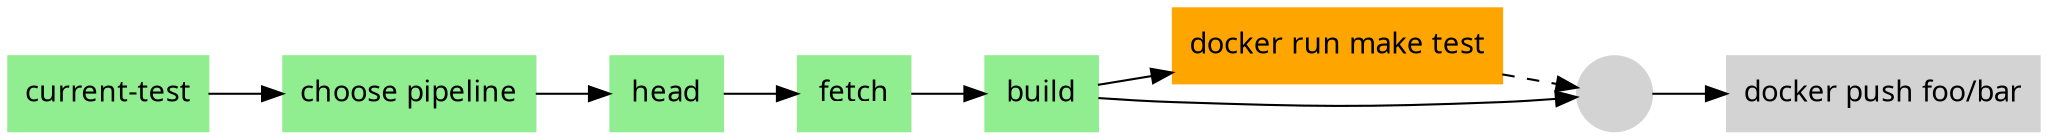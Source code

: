 digraph pipeline {
  graph [fontname="ui-system,sans-serif",bgcolor="transparent"]
  node [fontname="ui-system,sans-serif",shape="box"]
  edge [fontname="ui-system,sans-serif"]
  rankdir=LR
  n3 [label="current-test",color="#90ee90",fillcolor="#90ee90",style="filled",tooltip=" "]
  n2 [label="choose pipeline",color="#90ee90",fillcolor="#90ee90",style="filled",tooltip=" "]
  n8 [label="head",color="#90ee90",fillcolor="#90ee90",style="filled",tooltip=" "]
  n7 [label="fetch",color="#90ee90",fillcolor="#90ee90",style="filled",tooltip=" "]
  n6 [label="build",color="#90ee90",fillcolor="#90ee90",style="filled",tooltip=" "]
  n5 [label="docker run make test",color="#ffa500",fillcolor="#ffa500",style="filled",tooltip=" "]
  n4 [label="",color="#d3d3d3",fillcolor="#d3d3d3",style="filled",shape="circle",tooltip=" "]
  n1 [label="docker push foo/bar",color="#d3d3d3",fillcolor="#d3d3d3",style="filled",tooltip=" "]
  n4 -> n1
  n6 -> n4
  n5 -> n4 [style="dashed"]
  n6 -> n5
  n7 -> n6
  n8 -> n7
  n2 -> n8
  n3 -> n2
  }
